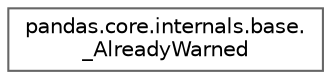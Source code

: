 digraph "Graphical Class Hierarchy"
{
 // LATEX_PDF_SIZE
  bgcolor="transparent";
  edge [fontname=Helvetica,fontsize=10,labelfontname=Helvetica,labelfontsize=10];
  node [fontname=Helvetica,fontsize=10,shape=box,height=0.2,width=0.4];
  rankdir="LR";
  Node0 [id="Node000000",label="pandas.core.internals.base.\l_AlreadyWarned",height=0.2,width=0.4,color="grey40", fillcolor="white", style="filled",URL="$d0/d89/classpandas_1_1core_1_1internals_1_1base_1_1__AlreadyWarned.html",tooltip=" "];
}
